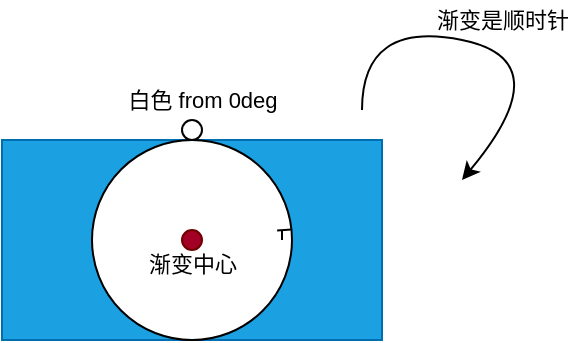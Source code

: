 <mxfile>
    <diagram id="SsBoSNxtLH3Zq23I7195" name="第 1 页">
        <mxGraphModel dx="802" dy="614" grid="1" gridSize="10" guides="1" tooltips="1" connect="1" arrows="1" fold="1" page="1" pageScale="1" pageWidth="827" pageHeight="1169" math="0" shadow="0">
            <root>
                <mxCell id="0"/>
                <mxCell id="1" parent="0"/>
                <mxCell id="2" value="" style="rounded=0;whiteSpace=wrap;html=1;fillColor=#1ba1e2;fontColor=#ffffff;strokeColor=#006EAF;" vertex="1" parent="1">
                    <mxGeometry x="300" y="240" width="190" height="100" as="geometry"/>
                </mxCell>
                <mxCell id="3" value="" style="ellipse;whiteSpace=wrap;html=1;aspect=fixed;" vertex="1" parent="1">
                    <mxGeometry x="345" y="240" width="100" height="100" as="geometry"/>
                </mxCell>
                <mxCell id="4" value="" style="endArrow=none;html=1;startArrow=none;" edge="1" parent="1">
                    <mxGeometry width="50" height="50" relative="1" as="geometry">
                        <mxPoint x="440" y="285" as="sourcePoint"/>
                        <mxPoint x="440" y="290" as="targetPoint"/>
                    </mxGeometry>
                </mxCell>
                <mxCell id="15" value="" style="endArrow=none;html=1;" edge="1" parent="1" source="3">
                    <mxGeometry width="50" height="50" relative="1" as="geometry">
                        <mxPoint x="445" y="290" as="sourcePoint"/>
                        <mxPoint x="437.568" y="285.27" as="targetPoint"/>
                    </mxGeometry>
                </mxCell>
                <mxCell id="19" value="" style="ellipse;whiteSpace=wrap;html=1;aspect=fixed;fontSize=18;fillColor=#a20025;fontColor=#ffffff;strokeColor=#6F0000;" vertex="1" parent="1">
                    <mxGeometry x="390" y="285" width="10" height="10" as="geometry"/>
                </mxCell>
                <mxCell id="20" value="&lt;font style=&quot;font-size: 11px&quot;&gt;渐变中心&lt;/font&gt;" style="text;html=1;align=center;verticalAlign=middle;resizable=0;points=[];autosize=1;strokeColor=none;fillColor=none;fontSize=18;" vertex="1" parent="1">
                    <mxGeometry x="365" y="285" width="60" height="30" as="geometry"/>
                </mxCell>
                <mxCell id="21" value="" style="ellipse;whiteSpace=wrap;html=1;aspect=fixed;fontSize=11;" vertex="1" parent="1">
                    <mxGeometry x="390" y="230" width="10" height="10" as="geometry"/>
                </mxCell>
                <mxCell id="22" value="白色 from 0deg" style="text;html=1;align=center;verticalAlign=middle;resizable=0;points=[];autosize=1;strokeColor=none;fillColor=none;fontSize=11;" vertex="1" parent="1">
                    <mxGeometry x="355" y="210" width="90" height="20" as="geometry"/>
                </mxCell>
                <mxCell id="26" value="" style="curved=1;endArrow=classic;html=1;fontSize=11;strokeWidth=1;" edge="1" parent="1">
                    <mxGeometry width="50" height="50" relative="1" as="geometry">
                        <mxPoint x="480" y="225" as="sourcePoint"/>
                        <mxPoint x="530" y="260" as="targetPoint"/>
                        <Array as="points">
                            <mxPoint x="480" y="180"/>
                            <mxPoint x="580" y="200"/>
                        </Array>
                    </mxGeometry>
                </mxCell>
                <mxCell id="27" value="渐变是顺时针" style="text;html=1;align=center;verticalAlign=middle;resizable=0;points=[];autosize=1;strokeColor=none;fillColor=none;fontSize=11;" vertex="1" parent="1">
                    <mxGeometry x="510" y="170" width="80" height="20" as="geometry"/>
                </mxCell>
            </root>
        </mxGraphModel>
    </diagram>
</mxfile>